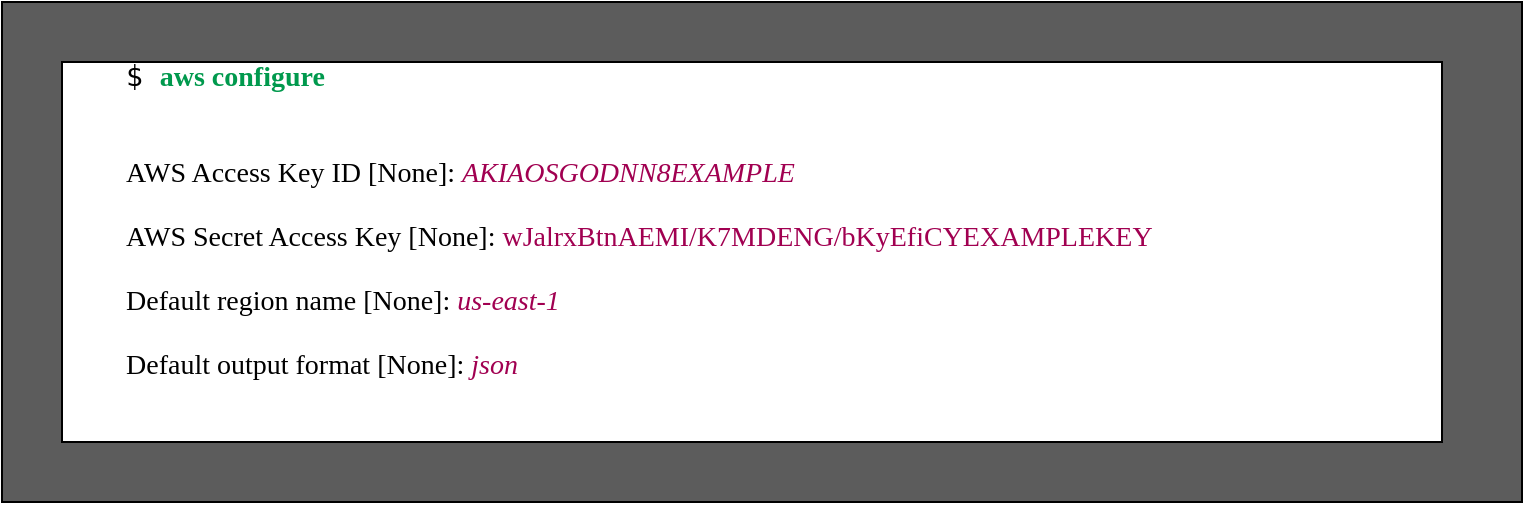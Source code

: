 <mxfile version="17.4.0" type="github">
  <diagram id="Pn1FHOkVL9yY1lSGm3-6" name="Page-1">
    <mxGraphModel dx="2066" dy="1136" grid="1" gridSize="10" guides="1" tooltips="1" connect="1" arrows="1" fold="1" page="1" pageScale="1" pageWidth="827" pageHeight="1169" math="0" shadow="0">
      <root>
        <mxCell id="0" />
        <mxCell id="1" parent="0" />
        <mxCell id="Nm0GumQrwE13qi6gpLsQ-1" value="" style="rounded=0;whiteSpace=wrap;html=1;fillColor=#5C5C5C;" vertex="1" parent="1">
          <mxGeometry x="40" y="360" width="760" height="250" as="geometry" />
        </mxCell>
        <mxCell id="Nm0GumQrwE13qi6gpLsQ-2" value="" style="rounded=0;whiteSpace=wrap;html=1;" vertex="1" parent="1">
          <mxGeometry x="70" y="390" width="690" height="190" as="geometry" />
        </mxCell>
        <mxCell id="Nm0GumQrwE13qi6gpLsQ-3" value="&lt;pre style=&quot;font-size: 14px&quot;&gt;$ &lt;b&gt;&lt;font color=&quot;#00994d&quot; style=&quot;font-size: 14px&quot; face=&quot;Verdana&quot;&gt;aws configure&lt;/font&gt;&lt;/b&gt;&lt;/pre&gt;&lt;pre style=&quot;font-size: 14px&quot;&gt;&lt;b&gt;&lt;font color=&quot;#00994d&quot; style=&quot;font-size: 14px&quot;&gt;&lt;br&gt;&lt;/font&gt;&lt;/b&gt;&lt;font face=&quot;Verdana&quot;&gt;AWS Access Key ID [None]: &lt;i&gt;&lt;font color=&quot;#a10051&quot;&gt;AKIAOSGODNN8EXAMPLE&lt;/font&gt;&lt;/i&gt;&lt;/font&gt;&lt;/pre&gt;&lt;pre style=&quot;font-size: 14px&quot;&gt;&lt;font face=&quot;Verdana&quot;&gt;AWS Secret Access Key [None]: &lt;font color=&quot;#a10051&quot;&gt;wJalrxBtnAEMI/K7MDENG/bKyEfiCYEXAMPLEKEY&lt;/font&gt;&lt;/font&gt;&lt;/pre&gt;&lt;pre style=&quot;font-size: 14px&quot;&gt;&lt;font face=&quot;Verdana&quot;&gt;Default region name [None]:&lt;i style=&quot;color: rgb(161 , 0 , 81)&quot;&gt; &lt;/i&gt;&lt;i&gt;&lt;font color=&quot;#a10051&quot;&gt;us-east-1&lt;/font&gt;&lt;/i&gt;&lt;/font&gt;&lt;/pre&gt;&lt;pre style=&quot;font-size: 14px&quot;&gt;&lt;pre&gt;&lt;font face=&quot;Verdana&quot;&gt;Default output format [None]:&lt;/font&gt;&lt;font color=&quot;#a10051&quot; face=&quot;Verdana&quot; style=&quot;font-style: italic&quot;&gt; json&lt;/font&gt;&lt;/pre&gt;&lt;/pre&gt;&lt;pre style=&quot;font-size: 14px&quot;&gt;&lt;i style=&quot;font-family: &amp;#34;verdana&amp;#34;&quot;&gt;&lt;font color=&quot;#a10051&quot;&gt;&lt;br&gt;&lt;/font&gt;&lt;/i&gt;&lt;/pre&gt;" style="text;html=1;strokeColor=none;fillColor=none;align=left;verticalAlign=middle;whiteSpace=wrap;rounded=0;" vertex="1" parent="1">
          <mxGeometry x="100" y="420" width="610" height="130" as="geometry" />
        </mxCell>
      </root>
    </mxGraphModel>
  </diagram>
</mxfile>
